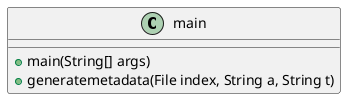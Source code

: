 @startuml
'https://plantuml.com/class-diagram

class main {
+main(String[] args)
+generatemetadata(File index, String a, String t)
}


@enduml